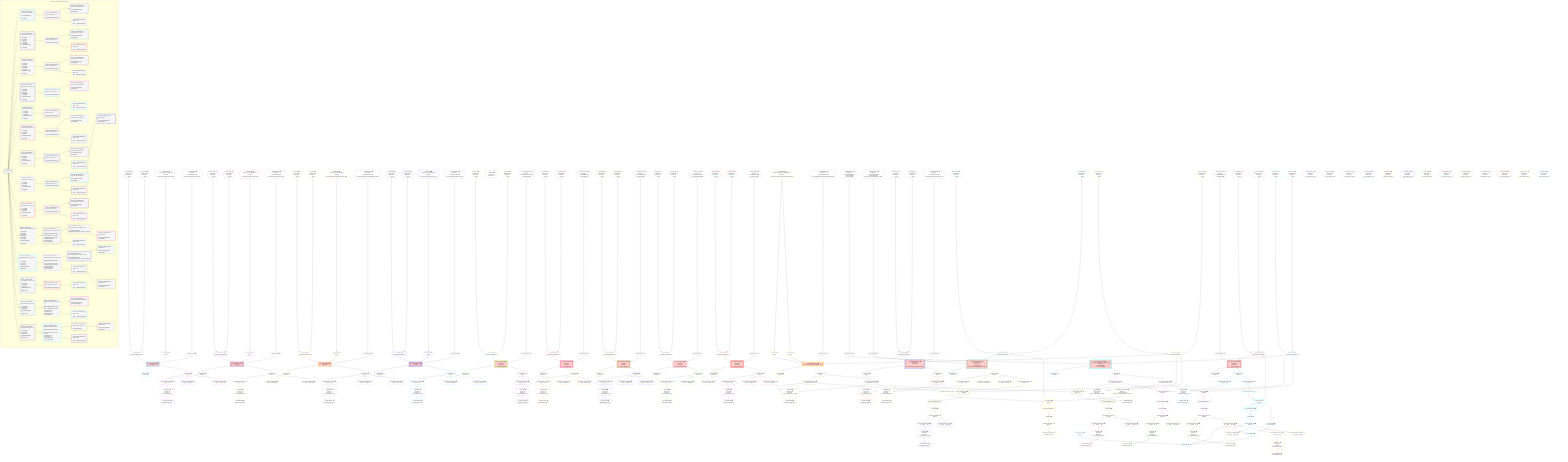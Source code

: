 %%{init: {'themeVariables': { 'fontSize': '12px'}}}%%
graph TD
    classDef path fill:#eee,stroke:#000,color:#000
    classDef plan fill:#fff,stroke-width:1px,color:#000
    classDef itemplan fill:#fff,stroke-width:2px,color:#000
    classDef unbatchedplan fill:#dff,stroke-width:1px,color:#000
    classDef sideeffectplan fill:#fcc,stroke-width:2px,color:#000
    classDef bucket fill:#f6f6f6,color:#000,stroke-width:2px,text-align:left

    subgraph "Buckets for mutations/v4/mutation-delete"
    Bucket0("Bucket 0 (root)"):::bucket
    Bucket1("Bucket 1 (mutationField)<br />Deps: 15, 11, 16, 152, 271, 4<br /><br />1: PgDeleteSingle[12]<br />2: <br />ᐳ: Object[17]"):::bucket
    Bucket2("Bucket 2 (mutationField)<br />Deps: 384, 28, 2, 152, 271, 4<br /><br />1: Access[25]<br />2: Access[26]<br />3: Object[27]<br />4: Lambda[22]<br />5: Access[23]<br />6: PgDeleteSingle[24]<br />7: <br />ᐳ: Object[29]"):::bucket
    Bucket3("Bucket 3 (mutationField)<br />Deps: 385, 39, 2, 152, 271, 4<br /><br />1: Access[36]<br />2: Access[37]<br />3: Object[38]<br />4: Lambda[33]<br />5: Access[34]<br />6: PgDeleteSingle[35]<br />7: <br />ᐳ: Object[40]"):::bucket
    Bucket4("Bucket 4 (mutationField)<br />Deps: 387, 51, 2, 152, 271, 4<br /><br />1: Access[48]<br />2: Access[49]<br />3: Object[50]<br />4: Lambda[45]<br />5: Access[46]<br />6: PgDeleteSingle[47]<br />7: <br />ᐳ: Object[52]"):::bucket
    Bucket5("Bucket 5 (mutationField)<br />Deps: 389, 60, 2, 169<br /><br />1: Access[57]<br />2: Access[58]<br />3: Object[59]<br />4: PgDeleteSingle[56]<br />5: <br />ᐳ: Object[61]"):::bucket
    Bucket6("Bucket 6 (mutationField)<br />Deps: 390, 68, 2, 152, 271, 4<br /><br />1: Access[65]<br />2: Access[66]<br />3: Object[67]<br />4: PgDeleteSingle[64]<br />5: <br />ᐳ: Object[69]"):::bucket
    Bucket7("Bucket 7 (mutationField)<br />Deps: 391, 76, 2, 152, 271, 4<br /><br />1: Access[73]<br />2: Access[74]<br />3: Object[75]<br />4: PgDeleteSingle[72]<br />5: <br />ᐳ: Object[77]"):::bucket
    Bucket8("Bucket 8 (mutationField)<br />Deps: 392, 84, 2, 152, 271, 4<br /><br />1: Access[81]<br />2: Access[82]<br />3: Object[83]<br />4: PgDeleteSingle[80]<br />5: <br />ᐳ: Object[85]"):::bucket
    Bucket9("Bucket 9 (mutationField)<br />Deps: 389, 91, 2, 152, 271, 4<br /><br />1: Access[88]<br />2: Access[89]<br />3: Object[90]<br />4: PgDeleteSingle[87]<br />5: <br />ᐳ: Object[92]"):::bucket
    Bucket10("Bucket 10 (mutationField)<br />Deps: 393, 103, 2, 190, 271, 4, 201<br /><br />1: Access[100]<br />2: Access[101]<br />3: Object[102]<br />4: Lambda[96]<br />5: Access[97]<br />6: Access[98]<br />7: PgDeleteSingle[99]<br />8: <br />ᐳ: Object[104]"):::bucket
    Bucket11("Bucket 11 (mutationField)<br />Deps: 394, 395, 112, 2, 190, 271, 4, 201<br /><br />1: Access[109]<br />2: Access[110]<br />3: Object[111]<br />4: PgDeleteSingle[108]<br />5: <br />ᐳ: Object[113]"):::bucket
    Bucket12("Bucket 12 (mutationField)<br />Deps: 396, 120, 2, 201, 271, 4<br /><br />1: Access[117]<br />2: Access[118]<br />3: Object[119]<br />4: PgDeleteSingle[116]<br />5: <br />ᐳ: Object[121]"):::bucket
    Bucket13("Bucket 13 (mutationField)<br />Deps: 397, 128, 2, 201, 271, 4<br /><br />1: Access[125]<br />2: Access[126]<br />3: Object[127]<br />4: PgDeleteSingle[124]<br />5: <br />ᐳ: Object[129]"):::bucket
    Bucket14("Bucket 14 (mutationField)<br />Deps: 398, 136, 2, 201, 271, 4<br /><br />1: Access[133]<br />2: Access[134]<br />3: Object[135]<br />4: PgDeleteSingle[132]<br />5: <br />ᐳ: Object[137]"):::bucket
    Bucket15("Bucket 15 (nullableBoundary)<br />Deps: 12, 152, 271, 17, 4<br /><br />ROOT Object{1}ᐸ{result}ᐳ[17]"):::bucket
    Bucket16("Bucket 16 (nullableBoundary)<br />Deps: 24, 152, 271, 29, 4<br /><br />ROOT Object{2}ᐸ{result}ᐳ[29]"):::bucket
    Bucket17("Bucket 17 (nullableBoundary)<br />Deps: 35, 152, 271, 40, 4<br /><br />ROOT Object{3}ᐸ{result}ᐳ[40]"):::bucket
    Bucket18("Bucket 18 (nullableBoundary)<br />Deps: 47, 152, 271, 52, 4<br /><br />ROOT Object{4}ᐸ{result}ᐳ[52]"):::bucket
    Bucket19("Bucket 19 (nullableBoundary)<br />Deps: 56, 169, 61<br /><br />ROOT Object{5}ᐸ{result}ᐳ[61]"):::bucket
    Bucket20("Bucket 20 (nullableBoundary)<br />Deps: 64, 152, 271, 69, 4<br /><br />ROOT Object{6}ᐸ{result}ᐳ[69]"):::bucket
    Bucket21("Bucket 21 (nullableBoundary)<br />Deps: 72, 152, 271, 77, 4<br /><br />ROOT Object{7}ᐸ{result}ᐳ[77]"):::bucket
    Bucket22("Bucket 22 (nullableBoundary)<br />Deps: 80, 152, 271, 85, 4<br /><br />ROOT Object{8}ᐸ{result}ᐳ[85]"):::bucket
    Bucket23("Bucket 23 (nullableBoundary)<br />Deps: 87, 152, 271, 92, 4<br /><br />ROOT Object{9}ᐸ{result}ᐳ[92]"):::bucket
    Bucket24("Bucket 24 (nullableBoundary)<br />Deps: 99, 190, 271, 102, 104, 4, 201<br /><br />ROOT Object{10}ᐸ{result}ᐳ[104]<br />1: <br />ᐳ: 192, 285, 191, 193, 194, 195<br />2: PgSelect[320], PgSelect[337]<br />3: PgSelectRows[325], PgSelectRows[340]<br />ᐳ: 324, 326, 339, 341"):::bucket
    Bucket25("Bucket 25 (nullableBoundary)<br />Deps: 108, 190, 271, 111, 113, 4, 201<br /><br />ROOT Object{11}ᐸ{result}ᐳ[113]<br />1: <br />ᐳ: 197, 286, 196, 198, 199, 200<br />2: PgSelect[328], PgSelect[343]<br />3: PgSelectRows[333], PgSelectRows[346]<br />ᐳ: 332, 334, 345, 347"):::bucket
    Bucket26("Bucket 26 (nullableBoundary)<br />Deps: 116, 201, 271, 121, 4<br /><br />ROOT Object{12}ᐸ{result}ᐳ[121]"):::bucket
    Bucket27("Bucket 27 (nullableBoundary)<br />Deps: 124, 201, 271, 127, 397, 129, 4<br /><br />ROOT Object{13}ᐸ{result}ᐳ[129]<br />1: <br />ᐳ: 207, 287, 358, 206, 208, 209, 310, 335, 348, 353<br />2: PgSelect[349]<br />3: PgSelectRows[355]<br />ᐳ: 354, 356, 359"):::bucket
    Bucket28("Bucket 28 (nullableBoundary)<br />Deps: 132, 201, 135, 271, 137, 4<br /><br />ROOT Object{14}ᐸ{result}ᐳ[137]<br />1: <br />ᐳ: 211, 222, 288, 210, 212, 213, 215, 220<br />2: PgSelect[216]<br />ᐳ: Access[227]<br />3: PgSelectRows[224]<br />ᐳ: 223, 225, 228, 226"):::bucket
    Bucket29("Bucket 29 (nullableBoundary)<br />Deps: 12, 156, 153, 300, 311<br /><br />ROOT PgDeleteSingle{1}ᐸpost(id)ᐳ[12]"):::bucket
    Bucket30("Bucket 30 (nullableBoundary)<br />Deps: 24, 160, 157, 301, 312<br /><br />ROOT PgDeleteSingle{2}ᐸpost(id)ᐳ[24]"):::bucket
    Bucket31("Bucket 31 (nullableBoundary)<br />Deps: 35, 164, 161, 302, 313<br /><br />ROOT PgDeleteSingle{3}ᐸpost(id)ᐳ[35]"):::bucket
    Bucket32("Bucket 32 (nullableBoundary)<br />Deps: 47, 168, 165, 303, 314<br /><br />ROOT PgDeleteSingle{4}ᐸpost(id)ᐳ[47]"):::bucket
    Bucket33("Bucket 33 (nullableBoundary)<br />Deps: 64, 177, 174, 304, 315<br /><br />ROOT PgDeleteSingle{6}ᐸpost(id)ᐳ[64]"):::bucket
    Bucket34("Bucket 34 (nullableBoundary)<br />Deps: 72, 181, 178, 305, 316<br /><br />ROOT PgDeleteSingle{7}ᐸpost(id)ᐳ[72]"):::bucket
    Bucket35("Bucket 35 (nullableBoundary)<br />Deps: 80, 185, 182, 306, 317<br /><br />ROOT PgDeleteSingle{8}ᐸpost(id)ᐳ[80]"):::bucket
    Bucket36("Bucket 36 (nullableBoundary)<br />Deps: 87, 189, 186, 307, 318<br /><br />ROOT PgDeleteSingle{9}ᐸpost(id)ᐳ[87]"):::bucket
    Bucket37("Bucket 37 (nullableBoundary)<br />Deps: 99, 326, 201, 341, 195, 191, 193<br /><br />ROOT PgDeleteSingle{10}ᐸcompound_key(person_id_1,person_id_2)ᐳ[99]"):::bucket
    Bucket38("Bucket 38 (nullableBoundary)<br />Deps: 108, 334, 201, 347, 200, 196, 198<br /><br />ROOT PgDeleteSingle{11}ᐸcompound_key(person_id_1,person_id_2)ᐳ[108]"):::bucket
    Bucket39("Bucket 39 (nullableBoundary)<br />Deps: 4, 272<br /><br />ROOT __ValueᐸrootValueᐳ[4]"):::bucket
    Bucket40("Bucket 40 (nullableBoundary)<br />Deps: 124, 209, 206, 310, 335, 359<br /><br />ROOT PgDeleteSingle{13}ᐸperson(email)ᐳ[124]"):::bucket
    Bucket41("Bucket 41 (nullableBoundary)<br />Deps: 226, 225, 201, 228<br /><br />ROOT Edge{28}[226]"):::bucket
    Bucket42("Bucket 42 (nullableBoundary)<br />Deps: 4, 277<br /><br />ROOT __ValueᐸrootValueᐳ[4]"):::bucket
    Bucket43("Bucket 43 (nullableBoundary)<br />Deps: 4, 278<br /><br />ROOT __ValueᐸrootValueᐳ[4]"):::bucket
    Bucket44("Bucket 44 (nullableBoundary)<br />Deps: 4, 279<br /><br />ROOT __ValueᐸrootValueᐳ[4]"):::bucket
    Bucket45("Bucket 45 (nullableBoundary)<br />Deps: 4, 280<br /><br />ROOT __ValueᐸrootValueᐳ[4]"):::bucket
    Bucket46("Bucket 46 (nullableBoundary)<br />Deps: 4, 281<br /><br />ROOT __ValueᐸrootValueᐳ[4]"):::bucket
    Bucket47("Bucket 47 (nullableBoundary)<br />Deps: 4, 282<br /><br />ROOT __ValueᐸrootValueᐳ[4]"):::bucket
    Bucket48("Bucket 48 (nullableBoundary)<br />Deps: 4, 283<br /><br />ROOT __ValueᐸrootValueᐳ[4]"):::bucket
    Bucket49("Bucket 49 (nullableBoundary)<br />Deps: 4, 284<br /><br />ROOT __ValueᐸrootValueᐳ[4]"):::bucket
    Bucket50("Bucket 50 (nullableBoundary)<br />Deps: 4, 285<br /><br />ROOT __ValueᐸrootValueᐳ[4]"):::bucket
    Bucket51("Bucket 51 (nullableBoundary)<br />Deps: 4, 286<br /><br />ROOT __ValueᐸrootValueᐳ[4]"):::bucket
    Bucket52("Bucket 52 (nullableBoundary)<br />Deps: 4, 287<br /><br />ROOT __ValueᐸrootValueᐳ[4]"):::bucket
    Bucket53("Bucket 53 (nullableBoundary)<br />Deps: 4, 288<br /><br />ROOT __ValueᐸrootValueᐳ[4]"):::bucket
    Bucket54("Bucket 54 (nullableBoundary)<br />Deps: 225, 201<br /><br />ROOT PgSelectSingle{28}ᐸpersonᐳ[225]"):::bucket
    Bucket55("Bucket 55 (nullableBoundary)<br />Deps: 326, 201<br /><br />ROOT PgSelectSingle{24}ᐸpersonᐳ[326]"):::bucket
    Bucket56("Bucket 56 (nullableBoundary)<br />Deps: 334, 201<br /><br />ROOT PgSelectSingle{25}ᐸpersonᐳ[334]"):::bucket
    Bucket57("Bucket 57 (nullableBoundary)<br />Deps: 341, 201<br /><br />ROOT PgSelectSingle{24}ᐸpersonᐳ[341]"):::bucket
    Bucket58("Bucket 58 (nullableBoundary)<br />Deps: 347, 201<br /><br />ROOT PgSelectSingle{25}ᐸpersonᐳ[347]"):::bucket
    end
    Bucket0 --> Bucket1 & Bucket2 & Bucket3 & Bucket4 & Bucket5 & Bucket6 & Bucket7 & Bucket8 & Bucket9 & Bucket10 & Bucket11 & Bucket12 & Bucket13 & Bucket14
    Bucket1 --> Bucket15
    Bucket2 --> Bucket16
    Bucket3 --> Bucket17
    Bucket4 --> Bucket18
    Bucket5 --> Bucket19
    Bucket6 --> Bucket20
    Bucket7 --> Bucket21
    Bucket8 --> Bucket22
    Bucket9 --> Bucket23
    Bucket10 --> Bucket24
    Bucket11 --> Bucket25
    Bucket12 --> Bucket26
    Bucket13 --> Bucket27
    Bucket14 --> Bucket28
    Bucket15 --> Bucket29 & Bucket42
    Bucket16 --> Bucket30 & Bucket43
    Bucket17 --> Bucket31 & Bucket44
    Bucket18 --> Bucket32 & Bucket45
    Bucket20 --> Bucket33 & Bucket46
    Bucket21 --> Bucket34 & Bucket47
    Bucket22 --> Bucket35 & Bucket48
    Bucket23 --> Bucket36 & Bucket49
    Bucket24 --> Bucket37 & Bucket50
    Bucket25 --> Bucket38 & Bucket51
    Bucket26 --> Bucket39
    Bucket27 --> Bucket40 & Bucket52
    Bucket28 --> Bucket41 & Bucket53
    Bucket37 --> Bucket55 & Bucket57
    Bucket38 --> Bucket56 & Bucket58
    Bucket41 --> Bucket54

    %% plan dependencies
    __InputObject105{{"__InputObject[105∈0] ➊<br />More deps:<br />- Constantᐸundefinedᐳ[7]<br />- Constantᐸ2ᐳ[394]<br />- Constantᐸ3ᐳ[395]"}}:::plan
    __InputObject6{{"__InputObject[6∈0] ➊<br />More deps:<br />- Constantᐸundefinedᐳ[7]<br />- Constantᐸ'WyJwb3N0cyIsMV0='ᐳ[382]"}}:::plan
    Object15{{"Object[15∈0] ➊<br />ᐸ{pgSettings,withPgClient}ᐳ"}}:::plan
    Access13{{"Access[13∈0] ➊<br />ᐸ2.pgSettingsᐳ<br />More deps:<br />- __Value[2]"}}:::plan
    Access14{{"Access[14∈0] ➊<br />ᐸ2.withPgClientᐳ<br />More deps:<br />- __Value[2]"}}:::plan
    Access13 & Access14 --> Object15
    __InputObject18{{"__InputObject[18∈0] ➊<br />More deps:<br />- Constantᐸ'hello'ᐳ[383]<br />- Constantᐸ'WyJwb3N0cyIsMl0='ᐳ[384]"}}:::plan
    __InputObject30{{"__InputObject[30∈0] ➊<br />More deps:<br />- Constantᐸundefinedᐳ[7]<br />- Constantᐸ'WyJwb3N0cyIsMjAwMDAwMF0='ᐳ[385]"}}:::plan
    __InputObject41{{"__InputObject[41∈0] ➊<br />More deps:<br />- Constantᐸ'world'ᐳ[386]<br />- Constantᐸ'WyJwb3N0cyIsM10='ᐳ[387]"}}:::plan
    __InputObject53{{"__InputObject[53∈0] ➊<br />More deps:<br />- Constantᐸ'throw error'ᐳ[388]<br />- Constantᐸ11ᐳ[389]"}}:::plan
    __InputObject62{{"__InputObject[62∈0] ➊<br />More deps:<br />- Constantᐸundefinedᐳ[7]<br />- Constantᐸ6ᐳ[390]"}}:::plan
    __InputObject70{{"__InputObject[70∈0] ➊<br />More deps:<br />- Constantᐸ'hello'ᐳ[383]<br />- Constantᐸ9ᐳ[391]"}}:::plan
    __InputObject78{{"__InputObject[78∈0] ➊<br />More deps:<br />- Constantᐸundefinedᐳ[7]<br />- Constantᐸ2000000ᐳ[392]"}}:::plan
    __InputObject86{{"__InputObject[86∈0] ➊<br />More deps:<br />- Constantᐸ'world'ᐳ[386]<br />- Constantᐸ11ᐳ[389]"}}:::plan
    __InputObject93{{"__InputObject[93∈0] ➊<br />More deps:<br />- Constantᐸundefinedᐳ[7]<br />- Constantᐸ'WyJjb21wb3VuZF9rZXlzIiw0LDNd'ᐳ[393]"}}:::plan
    __InputObject114{{"__InputObject[114∈0] ➊<br />More deps:<br />- Constantᐸundefinedᐳ[7]<br />- Constantᐸ'budd.deey@email.com'ᐳ[396]"}}:::plan
    __InputObject122{{"__InputObject[122∈0] ➊<br />More deps:<br />- Constantᐸundefinedᐳ[7]<br />- Constantᐸ'graphile-build.issue.27.exists@example.com'ᐳ[397]"}}:::plan
    __InputObject130{{"__InputObject[130∈0] ➊<br />More deps:<br />- Constantᐸundefinedᐳ[7]<br />- Constantᐸ1ᐳ[398]"}}:::plan
    Lambda10{{"Lambda[10∈0] ➊<br />ᐸdecode_Post_base64JSONᐳ<br />More deps:<br />- Constantᐸ'WyJwb3N0cyIsMV0='ᐳ[382]"}}:::plan
    Access11{{"Access[11∈0] ➊<br />ᐸ10.1ᐳ"}}:::plan
    Lambda10 --> Access11
    ApplyInput16{{"ApplyInput[16∈0] ➊"}}:::plan
    __InputObject6 --> ApplyInput16
    ApplyInput28{{"ApplyInput[28∈0] ➊"}}:::plan
    __InputObject18 --> ApplyInput28
    ApplyInput39{{"ApplyInput[39∈0] ➊"}}:::plan
    __InputObject30 --> ApplyInput39
    ApplyInput51{{"ApplyInput[51∈0] ➊"}}:::plan
    __InputObject41 --> ApplyInput51
    ApplyInput60{{"ApplyInput[60∈0] ➊"}}:::plan
    __InputObject53 --> ApplyInput60
    ApplyInput68{{"ApplyInput[68∈0] ➊"}}:::plan
    __InputObject62 --> ApplyInput68
    ApplyInput76{{"ApplyInput[76∈0] ➊"}}:::plan
    __InputObject70 --> ApplyInput76
    ApplyInput84{{"ApplyInput[84∈0] ➊"}}:::plan
    __InputObject78 --> ApplyInput84
    ApplyInput91{{"ApplyInput[91∈0] ➊"}}:::plan
    __InputObject86 --> ApplyInput91
    ApplyInput103{{"ApplyInput[103∈0] ➊"}}:::plan
    __InputObject93 --> ApplyInput103
    ApplyInput112{{"ApplyInput[112∈0] ➊"}}:::plan
    __InputObject105 --> ApplyInput112
    ApplyInput120{{"ApplyInput[120∈0] ➊"}}:::plan
    __InputObject114 --> ApplyInput120
    ApplyInput128{{"ApplyInput[128∈0] ➊"}}:::plan
    __InputObject122 --> ApplyInput128
    ApplyInput136{{"ApplyInput[136∈0] ➊"}}:::plan
    __InputObject130 --> ApplyInput136
    __Value2["__Value[2∈0] ➊<br />ᐸcontextᐳ<br />Dependents: 28"]:::plan
    PgDeleteSingle12[["PgDeleteSingle[12∈1] ➊<br />ᐸpost(id)ᐳ"]]:::sideeffectplan
    Object15 & Access11 & ApplyInput16 --> PgDeleteSingle12
    Object17{{"Object[17∈1] ➊<br />ᐸ{result}ᐳ"}}:::plan
    PgDeleteSingle12 --> Object17
    PgDeleteSingle24[["PgDeleteSingle[24∈2] ➊<br />ᐸpost(id)ᐳ"]]:::sideeffectplan
    Object27{{"Object[27∈2] ➊<br />ᐸ{pgSettings,withPgClient}ᐳ"}}:::plan
    Access23{{"Access[23∈2] ➊<br />ᐸ22.1ᐳ"}}:::plan
    Object27 & Access23 & ApplyInput28 --> PgDeleteSingle24
    Access25{{"Access[25∈2] ➊<br />ᐸ2.pgSettingsᐳ<br />More deps:<br />- __Value[2]"}}:::plan
    Access26{{"Access[26∈2] ➊<br />ᐸ2.withPgClientᐳ<br />More deps:<br />- __Value[2]"}}:::plan
    Access25 & Access26 --> Object27
    Lambda22{{"Lambda[22∈2] ➊<br />ᐸdecode_Post_base64JSONᐳ<br />More deps:<br />- Constantᐸ'WyJwb3N0cyIsMl0='ᐳ[384]"}}:::plan
    Lambda22 --> Access23
    Object29{{"Object[29∈2] ➊<br />ᐸ{result}ᐳ"}}:::plan
    PgDeleteSingle24 --> Object29
    PgDeleteSingle35[["PgDeleteSingle[35∈3] ➊<br />ᐸpost(id)ᐳ"]]:::sideeffectplan
    Object38{{"Object[38∈3] ➊<br />ᐸ{pgSettings,withPgClient}ᐳ"}}:::plan
    Access34{{"Access[34∈3] ➊<br />ᐸ33.1ᐳ"}}:::plan
    Object38 & Access34 & ApplyInput39 --> PgDeleteSingle35
    Access36{{"Access[36∈3] ➊<br />ᐸ2.pgSettingsᐳ<br />More deps:<br />- __Value[2]"}}:::plan
    Access37{{"Access[37∈3] ➊<br />ᐸ2.withPgClientᐳ<br />More deps:<br />- __Value[2]"}}:::plan
    Access36 & Access37 --> Object38
    Lambda33{{"Lambda[33∈3] ➊<br />ᐸdecode_Post_base64JSONᐳ<br />More deps:<br />- Constantᐸ'WyJwb3N0cyIsMjAwMDAwMF0='ᐳ[385]"}}:::plan
    Lambda33 --> Access34
    Object40{{"Object[40∈3] ➊<br />ᐸ{result}ᐳ"}}:::plan
    PgDeleteSingle35 --> Object40
    PgDeleteSingle47[["PgDeleteSingle[47∈4] ➊<br />ᐸpost(id)ᐳ"]]:::sideeffectplan
    Object50{{"Object[50∈4] ➊<br />ᐸ{pgSettings,withPgClient}ᐳ"}}:::plan
    Access46{{"Access[46∈4] ➊<br />ᐸ45.1ᐳ"}}:::plan
    Object50 & Access46 & ApplyInput51 --> PgDeleteSingle47
    Access48{{"Access[48∈4] ➊<br />ᐸ2.pgSettingsᐳ<br />More deps:<br />- __Value[2]"}}:::plan
    Access49{{"Access[49∈4] ➊<br />ᐸ2.withPgClientᐳ<br />More deps:<br />- __Value[2]"}}:::plan
    Access48 & Access49 --> Object50
    Lambda45{{"Lambda[45∈4] ➊<br />ᐸdecode_Post_base64JSONᐳ<br />More deps:<br />- Constantᐸ'WyJwb3N0cyIsM10='ᐳ[387]"}}:::plan
    Lambda45 --> Access46
    Object52{{"Object[52∈4] ➊<br />ᐸ{result}ᐳ"}}:::plan
    PgDeleteSingle47 --> Object52
    PgDeleteSingle56[["PgDeleteSingle[56∈5] ➊<br />ᐸtypes(id)ᐳ<br />More deps:<br />- Constantᐸ11ᐳ[389]"]]:::sideeffectplan
    Object59{{"Object[59∈5] ➊<br />ᐸ{pgSettings,withPgClient}ᐳ"}}:::plan
    Object59 & ApplyInput60 --> PgDeleteSingle56
    Access57{{"Access[57∈5] ➊<br />ᐸ2.pgSettingsᐳ<br />More deps:<br />- __Value[2]"}}:::plan
    Access58{{"Access[58∈5] ➊<br />ᐸ2.withPgClientᐳ<br />More deps:<br />- __Value[2]"}}:::plan
    Access57 & Access58 --> Object59
    Object61{{"Object[61∈5] ➊<br />ᐸ{result}ᐳ"}}:::plan
    PgDeleteSingle56 --> Object61
    PgDeleteSingle64[["PgDeleteSingle[64∈6] ➊<br />ᐸpost(id)ᐳ<br />More deps:<br />- Constantᐸ6ᐳ[390]"]]:::sideeffectplan
    Object67{{"Object[67∈6] ➊<br />ᐸ{pgSettings,withPgClient}ᐳ"}}:::plan
    Object67 & ApplyInput68 --> PgDeleteSingle64
    Access65{{"Access[65∈6] ➊<br />ᐸ2.pgSettingsᐳ<br />More deps:<br />- __Value[2]"}}:::plan
    Access66{{"Access[66∈6] ➊<br />ᐸ2.withPgClientᐳ<br />More deps:<br />- __Value[2]"}}:::plan
    Access65 & Access66 --> Object67
    Object69{{"Object[69∈6] ➊<br />ᐸ{result}ᐳ"}}:::plan
    PgDeleteSingle64 --> Object69
    PgDeleteSingle72[["PgDeleteSingle[72∈7] ➊<br />ᐸpost(id)ᐳ<br />More deps:<br />- Constantᐸ9ᐳ[391]"]]:::sideeffectplan
    Object75{{"Object[75∈7] ➊<br />ᐸ{pgSettings,withPgClient}ᐳ"}}:::plan
    Object75 & ApplyInput76 --> PgDeleteSingle72
    Access73{{"Access[73∈7] ➊<br />ᐸ2.pgSettingsᐳ<br />More deps:<br />- __Value[2]"}}:::plan
    Access74{{"Access[74∈7] ➊<br />ᐸ2.withPgClientᐳ<br />More deps:<br />- __Value[2]"}}:::plan
    Access73 & Access74 --> Object75
    Object77{{"Object[77∈7] ➊<br />ᐸ{result}ᐳ"}}:::plan
    PgDeleteSingle72 --> Object77
    PgDeleteSingle80[["PgDeleteSingle[80∈8] ➊<br />ᐸpost(id)ᐳ<br />More deps:<br />- Constantᐸ2000000ᐳ[392]"]]:::sideeffectplan
    Object83{{"Object[83∈8] ➊<br />ᐸ{pgSettings,withPgClient}ᐳ"}}:::plan
    Object83 & ApplyInput84 --> PgDeleteSingle80
    Access81{{"Access[81∈8] ➊<br />ᐸ2.pgSettingsᐳ<br />More deps:<br />- __Value[2]"}}:::plan
    Access82{{"Access[82∈8] ➊<br />ᐸ2.withPgClientᐳ<br />More deps:<br />- __Value[2]"}}:::plan
    Access81 & Access82 --> Object83
    Object85{{"Object[85∈8] ➊<br />ᐸ{result}ᐳ"}}:::plan
    PgDeleteSingle80 --> Object85
    PgDeleteSingle87[["PgDeleteSingle[87∈9] ➊<br />ᐸpost(id)ᐳ<br />More deps:<br />- Constantᐸ11ᐳ[389]"]]:::sideeffectplan
    Object90{{"Object[90∈9] ➊<br />ᐸ{pgSettings,withPgClient}ᐳ"}}:::plan
    Object90 & ApplyInput91 --> PgDeleteSingle87
    Access88{{"Access[88∈9] ➊<br />ᐸ2.pgSettingsᐳ<br />More deps:<br />- __Value[2]"}}:::plan
    Access89{{"Access[89∈9] ➊<br />ᐸ2.withPgClientᐳ<br />More deps:<br />- __Value[2]"}}:::plan
    Access88 & Access89 --> Object90
    Object92{{"Object[92∈9] ➊<br />ᐸ{result}ᐳ"}}:::plan
    PgDeleteSingle87 --> Object92
    PgDeleteSingle99[["PgDeleteSingle[99∈10] ➊<br />ᐸcompound_key(person_id_1,person_id_2)ᐳ"]]:::sideeffectplan
    Object102{{"Object[102∈10] ➊<br />ᐸ{pgSettings,withPgClient}ᐳ"}}:::plan
    Access97{{"Access[97∈10] ➊<br />ᐸ96.1ᐳ"}}:::plan
    Access98{{"Access[98∈10] ➊<br />ᐸ96.2ᐳ"}}:::plan
    Object102 & Access97 & Access98 & ApplyInput103 --> PgDeleteSingle99
    Access100{{"Access[100∈10] ➊<br />ᐸ2.pgSettingsᐳ<br />More deps:<br />- __Value[2]"}}:::plan
    Access101{{"Access[101∈10] ➊<br />ᐸ2.withPgClientᐳ<br />More deps:<br />- __Value[2]"}}:::plan
    Access100 & Access101 --> Object102
    Lambda96{{"Lambda[96∈10] ➊<br />ᐸdecode_CompoundKey_base64JSONᐳ<br />More deps:<br />- Constantᐸ'WyJjb21wb3VuZF9rZXlzIiw0LDNd'ᐳ[393]"}}:::plan
    Lambda96 --> Access97
    Lambda96 --> Access98
    Object104{{"Object[104∈10] ➊<br />ᐸ{result}ᐳ"}}:::plan
    PgDeleteSingle99 --> Object104
    PgDeleteSingle108[["PgDeleteSingle[108∈11] ➊<br />ᐸcompound_key(person_id_1,person_id_2)ᐳ<br />More deps:<br />- Constantᐸ2ᐳ[394]<br />- Constantᐸ3ᐳ[395]"]]:::sideeffectplan
    Object111{{"Object[111∈11] ➊<br />ᐸ{pgSettings,withPgClient}ᐳ"}}:::plan
    Object111 & ApplyInput112 --> PgDeleteSingle108
    Access109{{"Access[109∈11] ➊<br />ᐸ2.pgSettingsᐳ<br />More deps:<br />- __Value[2]"}}:::plan
    Access110{{"Access[110∈11] ➊<br />ᐸ2.withPgClientᐳ<br />More deps:<br />- __Value[2]"}}:::plan
    Access109 & Access110 --> Object111
    Object113{{"Object[113∈11] ➊<br />ᐸ{result}ᐳ"}}:::plan
    PgDeleteSingle108 --> Object113
    PgDeleteSingle116[["PgDeleteSingle[116∈12] ➊<br />ᐸperson(email)ᐳ<br />More deps:<br />- Constantᐸ'budd.deey@email.com'ᐳ[396]"]]:::sideeffectplan
    Object119{{"Object[119∈12] ➊<br />ᐸ{pgSettings,withPgClient}ᐳ"}}:::plan
    Object119 & ApplyInput120 --> PgDeleteSingle116
    Access117{{"Access[117∈12] ➊<br />ᐸ2.pgSettingsᐳ<br />More deps:<br />- __Value[2]"}}:::plan
    Access118{{"Access[118∈12] ➊<br />ᐸ2.withPgClientᐳ<br />More deps:<br />- __Value[2]"}}:::plan
    Access117 & Access118 --> Object119
    Object121{{"Object[121∈12] ➊<br />ᐸ{result}ᐳ"}}:::plan
    PgDeleteSingle116 --> Object121
    PgDeleteSingle124[["PgDeleteSingle[124∈13] ➊<br />ᐸperson(email)ᐳ<br />More deps:<br />- Constantᐸ'graphile-build.issue.27.exists@example.com'ᐳ[397]"]]:::sideeffectplan
    Object127{{"Object[127∈13] ➊<br />ᐸ{pgSettings,withPgClient}ᐳ"}}:::plan
    Object127 & ApplyInput128 --> PgDeleteSingle124
    Access125{{"Access[125∈13] ➊<br />ᐸ2.pgSettingsᐳ<br />More deps:<br />- __Value[2]"}}:::plan
    Access126{{"Access[126∈13] ➊<br />ᐸ2.withPgClientᐳ<br />More deps:<br />- __Value[2]"}}:::plan
    Access125 & Access126 --> Object127
    Object129{{"Object[129∈13] ➊<br />ᐸ{result}ᐳ"}}:::plan
    PgDeleteSingle124 --> Object129
    PgDeleteSingle132[["PgDeleteSingle[132∈14] ➊<br />ᐸperson(id)ᐳ<br />More deps:<br />- Constantᐸ1ᐳ[398]"]]:::sideeffectplan
    Object135{{"Object[135∈14] ➊<br />ᐸ{pgSettings,withPgClient}ᐳ"}}:::plan
    Object135 & ApplyInput136 --> PgDeleteSingle132
    Access133{{"Access[133∈14] ➊<br />ᐸ2.pgSettingsᐳ<br />More deps:<br />- __Value[2]"}}:::plan
    Access134{{"Access[134∈14] ➊<br />ᐸ2.withPgClientᐳ<br />More deps:<br />- __Value[2]"}}:::plan
    Access133 & Access134 --> Object135
    Object137{{"Object[137∈14] ➊<br />ᐸ{result}ᐳ"}}:::plan
    PgDeleteSingle132 --> Object137
    List155{{"List[155∈15] ➊<br />ᐸ152,153ᐳ<br />More deps:<br />- Constantᐸ'posts'ᐳ[152]"}}:::plan
    PgClassExpression153{{"PgClassExpression[153∈15] ➊<br />ᐸ__post__.”id”ᐳ"}}:::plan
    PgClassExpression153 --> List155
    Access154{{"Access[154∈15] ➊<br />ᐸ12.tᐳ"}}:::plan
    Access154 --> PgClassExpression153
    PgDeleteSingle12 --> Access154
    Lambda156{{"Lambda[156∈15] ➊<br />ᐸbase64JSONEncodeᐳ"}}:::plan
    List155 --> Lambda156
    Lambda277{{"Lambda[277∈15] ➊<br />ᐸrawEncodeᐳ<br />More deps:<br />- Constantᐸ'query'ᐳ[271]"}}:::plan
    PgClassExpression300{{"PgClassExpression[300∈15] ➊<br />ᐸ__post__.”headline”ᐳ"}}:::plan
    Access154 --> PgClassExpression300
    PgClassExpression311{{"PgClassExpression[311∈15] ➊<br />ᐸ__post__.”author_id”ᐳ"}}:::plan
    Access154 --> PgClassExpression311
    List159{{"List[159∈16] ➊<br />ᐸ152,157ᐳ<br />More deps:<br />- Constantᐸ'posts'ᐳ[152]"}}:::plan
    PgClassExpression157{{"PgClassExpression[157∈16] ➊<br />ᐸ__post__.”id”ᐳ"}}:::plan
    PgClassExpression157 --> List159
    Access158{{"Access[158∈16] ➊<br />ᐸ24.tᐳ"}}:::plan
    Access158 --> PgClassExpression157
    PgDeleteSingle24 --> Access158
    Lambda160{{"Lambda[160∈16] ➊<br />ᐸbase64JSONEncodeᐳ"}}:::plan
    List159 --> Lambda160
    Lambda278{{"Lambda[278∈16] ➊<br />ᐸrawEncodeᐳ<br />More deps:<br />- Constantᐸ'query'ᐳ[271]"}}:::plan
    PgClassExpression301{{"PgClassExpression[301∈16] ➊<br />ᐸ__post__.”headline”ᐳ"}}:::plan
    Access158 --> PgClassExpression301
    PgClassExpression312{{"PgClassExpression[312∈16] ➊<br />ᐸ__post__.”author_id”ᐳ"}}:::plan
    Access158 --> PgClassExpression312
    List163{{"List[163∈17] ➊<br />ᐸ152,161ᐳ<br />More deps:<br />- Constantᐸ'posts'ᐳ[152]"}}:::plan
    PgClassExpression161{{"PgClassExpression[161∈17] ➊<br />ᐸ__post__.”id”ᐳ"}}:::plan
    PgClassExpression161 --> List163
    Access162{{"Access[162∈17] ➊<br />ᐸ35.tᐳ"}}:::plan
    Access162 --> PgClassExpression161
    PgDeleteSingle35 --> Access162
    Lambda164{{"Lambda[164∈17] ➊<br />ᐸbase64JSONEncodeᐳ"}}:::plan
    List163 --> Lambda164
    Lambda279{{"Lambda[279∈17] ➊<br />ᐸrawEncodeᐳ<br />More deps:<br />- Constantᐸ'query'ᐳ[271]"}}:::plan
    PgClassExpression302{{"PgClassExpression[302∈17] ➊<br />ᐸ__post__.”headline”ᐳ"}}:::plan
    Access162 --> PgClassExpression302
    PgClassExpression313{{"PgClassExpression[313∈17] ➊<br />ᐸ__post__.”author_id”ᐳ"}}:::plan
    Access162 --> PgClassExpression313
    List167{{"List[167∈18] ➊<br />ᐸ152,165ᐳ<br />More deps:<br />- Constantᐸ'posts'ᐳ[152]"}}:::plan
    PgClassExpression165{{"PgClassExpression[165∈18] ➊<br />ᐸ__post__.”id”ᐳ"}}:::plan
    PgClassExpression165 --> List167
    Access166{{"Access[166∈18] ➊<br />ᐸ47.tᐳ"}}:::plan
    Access166 --> PgClassExpression165
    PgDeleteSingle47 --> Access166
    Lambda168{{"Lambda[168∈18] ➊<br />ᐸbase64JSONEncodeᐳ"}}:::plan
    List167 --> Lambda168
    Lambda280{{"Lambda[280∈18] ➊<br />ᐸrawEncodeᐳ<br />More deps:<br />- Constantᐸ'query'ᐳ[271]"}}:::plan
    PgClassExpression303{{"PgClassExpression[303∈18] ➊<br />ᐸ__post__.”headline”ᐳ"}}:::plan
    Access166 --> PgClassExpression303
    PgClassExpression314{{"PgClassExpression[314∈18] ➊<br />ᐸ__post__.”author_id”ᐳ"}}:::plan
    Access166 --> PgClassExpression314
    List172{{"List[172∈19] ➊<br />ᐸ169,170ᐳ<br />More deps:<br />- Constantᐸ'types'ᐳ[169]"}}:::plan
    PgClassExpression170{{"PgClassExpression[170∈19] ➊<br />ᐸ__types__.”id”ᐳ"}}:::plan
    PgClassExpression170 --> List172
    Access171{{"Access[171∈19] ➊<br />ᐸ56.tᐳ"}}:::plan
    Access171 --> PgClassExpression170
    PgDeleteSingle56 --> Access171
    Lambda173{{"Lambda[173∈19] ➊<br />ᐸbase64JSONEncodeᐳ"}}:::plan
    List172 --> Lambda173
    List176{{"List[176∈20] ➊<br />ᐸ152,174ᐳ<br />More deps:<br />- Constantᐸ'posts'ᐳ[152]"}}:::plan
    PgClassExpression174{{"PgClassExpression[174∈20] ➊<br />ᐸ__post__.”id”ᐳ"}}:::plan
    PgClassExpression174 --> List176
    Access175{{"Access[175∈20] ➊<br />ᐸ64.tᐳ"}}:::plan
    Access175 --> PgClassExpression174
    PgDeleteSingle64 --> Access175
    Lambda177{{"Lambda[177∈20] ➊<br />ᐸbase64JSONEncodeᐳ"}}:::plan
    List176 --> Lambda177
    Lambda281{{"Lambda[281∈20] ➊<br />ᐸrawEncodeᐳ<br />More deps:<br />- Constantᐸ'query'ᐳ[271]"}}:::plan
    PgClassExpression304{{"PgClassExpression[304∈20] ➊<br />ᐸ__post__.”headline”ᐳ"}}:::plan
    Access175 --> PgClassExpression304
    PgClassExpression315{{"PgClassExpression[315∈20] ➊<br />ᐸ__post__.”author_id”ᐳ"}}:::plan
    Access175 --> PgClassExpression315
    List180{{"List[180∈21] ➊<br />ᐸ152,178ᐳ<br />More deps:<br />- Constantᐸ'posts'ᐳ[152]"}}:::plan
    PgClassExpression178{{"PgClassExpression[178∈21] ➊<br />ᐸ__post__.”id”ᐳ"}}:::plan
    PgClassExpression178 --> List180
    Access179{{"Access[179∈21] ➊<br />ᐸ72.tᐳ"}}:::plan
    Access179 --> PgClassExpression178
    PgDeleteSingle72 --> Access179
    Lambda181{{"Lambda[181∈21] ➊<br />ᐸbase64JSONEncodeᐳ"}}:::plan
    List180 --> Lambda181
    Lambda282{{"Lambda[282∈21] ➊<br />ᐸrawEncodeᐳ<br />More deps:<br />- Constantᐸ'query'ᐳ[271]"}}:::plan
    PgClassExpression305{{"PgClassExpression[305∈21] ➊<br />ᐸ__post__.”headline”ᐳ"}}:::plan
    Access179 --> PgClassExpression305
    PgClassExpression316{{"PgClassExpression[316∈21] ➊<br />ᐸ__post__.”author_id”ᐳ"}}:::plan
    Access179 --> PgClassExpression316
    List184{{"List[184∈22] ➊<br />ᐸ152,182ᐳ<br />More deps:<br />- Constantᐸ'posts'ᐳ[152]"}}:::plan
    PgClassExpression182{{"PgClassExpression[182∈22] ➊<br />ᐸ__post__.”id”ᐳ"}}:::plan
    PgClassExpression182 --> List184
    Access183{{"Access[183∈22] ➊<br />ᐸ80.tᐳ"}}:::plan
    Access183 --> PgClassExpression182
    PgDeleteSingle80 --> Access183
    Lambda185{{"Lambda[185∈22] ➊<br />ᐸbase64JSONEncodeᐳ"}}:::plan
    List184 --> Lambda185
    Lambda283{{"Lambda[283∈22] ➊<br />ᐸrawEncodeᐳ<br />More deps:<br />- Constantᐸ'query'ᐳ[271]"}}:::plan
    PgClassExpression306{{"PgClassExpression[306∈22] ➊<br />ᐸ__post__.”headline”ᐳ"}}:::plan
    Access183 --> PgClassExpression306
    PgClassExpression317{{"PgClassExpression[317∈22] ➊<br />ᐸ__post__.”author_id”ᐳ"}}:::plan
    Access183 --> PgClassExpression317
    List188{{"List[188∈23] ➊<br />ᐸ152,186ᐳ<br />More deps:<br />- Constantᐸ'posts'ᐳ[152]"}}:::plan
    PgClassExpression186{{"PgClassExpression[186∈23] ➊<br />ᐸ__post__.”id”ᐳ"}}:::plan
    PgClassExpression186 --> List188
    Access187{{"Access[187∈23] ➊<br />ᐸ87.tᐳ"}}:::plan
    Access187 --> PgClassExpression186
    PgDeleteSingle87 --> Access187
    Lambda189{{"Lambda[189∈23] ➊<br />ᐸbase64JSONEncodeᐳ"}}:::plan
    List188 --> Lambda189
    Lambda284{{"Lambda[284∈23] ➊<br />ᐸrawEncodeᐳ<br />More deps:<br />- Constantᐸ'query'ᐳ[271]"}}:::plan
    PgClassExpression307{{"PgClassExpression[307∈23] ➊<br />ᐸ__post__.”headline”ᐳ"}}:::plan
    Access187 --> PgClassExpression307
    PgClassExpression318{{"PgClassExpression[318∈23] ➊<br />ᐸ__post__.”author_id”ᐳ"}}:::plan
    Access187 --> PgClassExpression318
    List194{{"List[194∈24] ➊<br />ᐸ190,191,193ᐳ<br />More deps:<br />- Constantᐸ'compound_keys'ᐳ[190]"}}:::plan
    PgClassExpression191{{"PgClassExpression[191∈24] ➊<br />ᐸ__compound...rson_id_1”ᐳ"}}:::plan
    PgClassExpression193{{"PgClassExpression[193∈24] ➊<br />ᐸ__compound...rson_id_2”ᐳ"}}:::plan
    PgClassExpression191 & PgClassExpression193 --> List194
    PgSelect320[["PgSelect[320∈24] ➊<br />ᐸpersonᐳ"]]:::plan
    Object102 & PgClassExpression191 --> PgSelect320
    PgSelect337[["PgSelect[337∈24] ➊<br />ᐸpersonᐳ"]]:::plan
    Object102 & PgClassExpression193 --> PgSelect337
    Access192{{"Access[192∈24] ➊<br />ᐸ99.tᐳ"}}:::plan
    Access192 --> PgClassExpression191
    PgDeleteSingle99 --> Access192
    Access192 --> PgClassExpression193
    Lambda195{{"Lambda[195∈24] ➊<br />ᐸbase64JSONEncodeᐳ"}}:::plan
    List194 --> Lambda195
    Lambda285{{"Lambda[285∈24] ➊<br />ᐸrawEncodeᐳ<br />More deps:<br />- Constantᐸ'query'ᐳ[271]"}}:::plan
    First324{{"First[324∈24] ➊"}}:::plan
    PgSelectRows325[["PgSelectRows[325∈24] ➊"]]:::plan
    PgSelectRows325 --> First324
    PgSelect320 --> PgSelectRows325
    PgSelectSingle326{{"PgSelectSingle[326∈24] ➊<br />ᐸpersonᐳ"}}:::plan
    First324 --> PgSelectSingle326
    First339{{"First[339∈24] ➊"}}:::plan
    PgSelectRows340[["PgSelectRows[340∈24] ➊"]]:::plan
    PgSelectRows340 --> First339
    PgSelect337 --> PgSelectRows340
    PgSelectSingle341{{"PgSelectSingle[341∈24] ➊<br />ᐸpersonᐳ"}}:::plan
    First339 --> PgSelectSingle341
    List199{{"List[199∈25] ➊<br />ᐸ190,196,198ᐳ<br />More deps:<br />- Constantᐸ'compound_keys'ᐳ[190]"}}:::plan
    PgClassExpression196{{"PgClassExpression[196∈25] ➊<br />ᐸ__compound...rson_id_1”ᐳ"}}:::plan
    PgClassExpression198{{"PgClassExpression[198∈25] ➊<br />ᐸ__compound...rson_id_2”ᐳ"}}:::plan
    PgClassExpression196 & PgClassExpression198 --> List199
    PgSelect328[["PgSelect[328∈25] ➊<br />ᐸpersonᐳ"]]:::plan
    Object111 & PgClassExpression196 --> PgSelect328
    PgSelect343[["PgSelect[343∈25] ➊<br />ᐸpersonᐳ"]]:::plan
    Object111 & PgClassExpression198 --> PgSelect343
    Access197{{"Access[197∈25] ➊<br />ᐸ108.tᐳ"}}:::plan
    Access197 --> PgClassExpression196
    PgDeleteSingle108 --> Access197
    Access197 --> PgClassExpression198
    Lambda200{{"Lambda[200∈25] ➊<br />ᐸbase64JSONEncodeᐳ"}}:::plan
    List199 --> Lambda200
    Lambda286{{"Lambda[286∈25] ➊<br />ᐸrawEncodeᐳ<br />More deps:<br />- Constantᐸ'query'ᐳ[271]"}}:::plan
    First332{{"First[332∈25] ➊"}}:::plan
    PgSelectRows333[["PgSelectRows[333∈25] ➊"]]:::plan
    PgSelectRows333 --> First332
    PgSelect328 --> PgSelectRows333
    PgSelectSingle334{{"PgSelectSingle[334∈25] ➊<br />ᐸpersonᐳ"}}:::plan
    First332 --> PgSelectSingle334
    First345{{"First[345∈25] ➊"}}:::plan
    PgSelectRows346[["PgSelectRows[346∈25] ➊"]]:::plan
    PgSelectRows346 --> First345
    PgSelect343 --> PgSelectRows346
    PgSelectSingle347{{"PgSelectSingle[347∈25] ➊<br />ᐸpersonᐳ"}}:::plan
    First345 --> PgSelectSingle347
    List204{{"List[204∈26] ➊<br />ᐸ201,202ᐳ<br />More deps:<br />- Constantᐸ'people'ᐳ[201]"}}:::plan
    PgClassExpression202{{"PgClassExpression[202∈26] ➊<br />ᐸ__person__.”id”ᐳ"}}:::plan
    PgClassExpression202 --> List204
    Access203{{"Access[203∈26] ➊<br />ᐸ116.tᐳ"}}:::plan
    Access203 --> PgClassExpression202
    PgDeleteSingle116 --> Access203
    Lambda205{{"Lambda[205∈26] ➊<br />ᐸbase64JSONEncodeᐳ"}}:::plan
    List204 --> Lambda205
    Lambda272{{"Lambda[272∈26] ➊<br />ᐸrawEncodeᐳ<br />More deps:<br />- Constantᐸ'query'ᐳ[271]"}}:::plan
    PgSelect349[["PgSelect[349∈27] ➊<br />ᐸpersonᐳ"]]:::plan
    PgFromExpression353{{"PgFromExpression[353∈27] ➊"}}:::plan
    PgFromExpression358{{"PgFromExpression[358∈27] ➊<br />More deps:<br />- Constantᐸ'graphile-build.issue.27.exists@example.com'ᐳ[397]"}}:::plan
    Object127 & PgFromExpression353 & PgFromExpression358 --> PgSelect349
    List208{{"List[208∈27] ➊<br />ᐸ201,206ᐳ<br />More deps:<br />- Constantᐸ'people'ᐳ[201]"}}:::plan
    PgClassExpression206{{"PgClassExpression[206∈27] ➊<br />ᐸ__person__.”id”ᐳ"}}:::plan
    PgClassExpression206 --> List208
    Access207{{"Access[207∈27] ➊<br />ᐸ124.tᐳ"}}:::plan
    Access207 --> PgClassExpression206
    PgDeleteSingle124 --> Access207
    Lambda209{{"Lambda[209∈27] ➊<br />ᐸbase64JSONEncodeᐳ"}}:::plan
    List208 --> Lambda209
    Lambda287{{"Lambda[287∈27] ➊<br />ᐸrawEncodeᐳ<br />More deps:<br />- Constantᐸ'query'ᐳ[271]"}}:::plan
    PgClassExpression310{{"PgClassExpression[310∈27] ➊<br />ᐸ__person__...full_name”ᐳ"}}:::plan
    Access207 --> PgClassExpression310
    PgClassExpression335{{"PgClassExpression[335∈27] ➊<br />ᐸ__person__.”email”ᐳ"}}:::plan
    Access207 --> PgClassExpression335
    PgClassExpression348{{"PgClassExpression[348∈27] ➊<br />ᐸ__person__ᐳ"}}:::plan
    Access207 --> PgClassExpression348
    PgClassExpression348 --> PgFromExpression353
    First354{{"First[354∈27] ➊"}}:::plan
    PgSelectRows355[["PgSelectRows[355∈27] ➊"]]:::plan
    PgSelectRows355 --> First354
    PgSelect349 --> PgSelectRows355
    PgSelectSingle356{{"PgSelectSingle[356∈27] ➊<br />ᐸpersonᐳ"}}:::plan
    First354 --> PgSelectSingle356
    PgClassExpression359{{"PgClassExpression[359∈27] ➊<br />ᐸ(1/0) /* E...ferred! */ᐳ"}}:::plan
    PgSelectSingle356 --> PgClassExpression359
    Edge226{{"Edge[226∈28] ➊"}}:::plan
    PgSelectSingle225{{"PgSelectSingle[225∈28] ➊<br />ᐸpersonᐳ"}}:::plan
    PgCursor228{{"PgCursor[228∈28] ➊"}}:::plan
    Connection222{{"Connection[222∈28] ➊<br />ᐸ216ᐳ"}}:::plan
    PgSelectSingle225 & PgCursor228 & Connection222 --> Edge226
    List212{{"List[212∈28] ➊<br />ᐸ201,210ᐳ<br />More deps:<br />- Constantᐸ'people'ᐳ[201]"}}:::plan
    PgClassExpression210{{"PgClassExpression[210∈28] ➊<br />ᐸ__person__.”id”ᐳ"}}:::plan
    PgClassExpression210 --> List212
    PgSelect216[["PgSelect[216∈28] ➊<br />ᐸpersonᐳ"]]:::plan
    PgFromExpression220{{"PgFromExpression[220∈28] ➊"}}:::plan
    Object135 & PgFromExpression220 --> PgSelect216
    Access227{{"Access[227∈28] ➊<br />ᐸ216.cursorDetailsᐳ"}}:::plan
    PgSelectSingle225 & Access227 --> PgCursor228
    Access211{{"Access[211∈28] ➊<br />ᐸ132.tᐳ"}}:::plan
    Access211 --> PgClassExpression210
    PgDeleteSingle132 --> Access211
    Lambda213{{"Lambda[213∈28] ➊<br />ᐸbase64JSONEncodeᐳ"}}:::plan
    List212 --> Lambda213
    PgClassExpression215{{"PgClassExpression[215∈28] ➊<br />ᐸ__person__ᐳ"}}:::plan
    Access211 --> PgClassExpression215
    PgClassExpression215 --> PgFromExpression220
    First223{{"First[223∈28] ➊"}}:::plan
    PgSelectRows224[["PgSelectRows[224∈28] ➊"]]:::plan
    PgSelectRows224 --> First223
    PgSelect216 --> PgSelectRows224
    First223 --> PgSelectSingle225
    PgSelect216 --> Access227
    Lambda288{{"Lambda[288∈28] ➊<br />ᐸrawEncodeᐳ<br />More deps:<br />- Constantᐸ'query'ᐳ[271]"}}:::plan
    List379{{"List[379∈54] ➊<br />ᐸ201,374ᐳ<br />More deps:<br />- Constantᐸ'people'ᐳ[201]"}}:::plan
    PgClassExpression374{{"PgClassExpression[374∈54] ➊<br />ᐸ__person__.”id”ᐳ"}}:::plan
    PgClassExpression374 --> List379
    PgClassExpression361{{"PgClassExpression[361∈54] ➊<br />ᐸ”c”.”perso..._person__)ᐳ"}}:::plan
    PgSelectSingle225 --> PgClassExpression361
    PgSelectSingle225 --> PgClassExpression374
    Lambda380{{"Lambda[380∈54] ➊<br />ᐸbase64JSONEncodeᐳ"}}:::plan
    List379 --> Lambda380
    PgClassExpression381{{"PgClassExpression[381∈54] ➊<br />ᐸ__person__.”email”ᐳ"}}:::plan
    PgSelectSingle225 --> PgClassExpression381
    List363{{"List[363∈55] ➊<br />ᐸ201,362ᐳ<br />More deps:<br />- Constantᐸ'people'ᐳ[201]"}}:::plan
    PgClassExpression362{{"PgClassExpression[362∈55] ➊<br />ᐸ__person__.”id”ᐳ"}}:::plan
    PgClassExpression362 --> List363
    PgSelectSingle326 --> PgClassExpression362
    Lambda364{{"Lambda[364∈55] ➊<br />ᐸbase64JSONEncodeᐳ"}}:::plan
    List363 --> Lambda364
    PgClassExpression375{{"PgClassExpression[375∈55] ➊<br />ᐸ__person__...full_name”ᐳ"}}:::plan
    PgSelectSingle326 --> PgClassExpression375
    List366{{"List[366∈56] ➊<br />ᐸ201,365ᐳ<br />More deps:<br />- Constantᐸ'people'ᐳ[201]"}}:::plan
    PgClassExpression365{{"PgClassExpression[365∈56] ➊<br />ᐸ__person__.”id”ᐳ"}}:::plan
    PgClassExpression365 --> List366
    PgSelectSingle334 --> PgClassExpression365
    Lambda367{{"Lambda[367∈56] ➊<br />ᐸbase64JSONEncodeᐳ"}}:::plan
    List366 --> Lambda367
    PgClassExpression376{{"PgClassExpression[376∈56] ➊<br />ᐸ__person__...full_name”ᐳ"}}:::plan
    PgSelectSingle334 --> PgClassExpression376
    List369{{"List[369∈57] ➊<br />ᐸ201,368ᐳ<br />More deps:<br />- Constantᐸ'people'ᐳ[201]"}}:::plan
    PgClassExpression368{{"PgClassExpression[368∈57] ➊<br />ᐸ__person__.”id”ᐳ"}}:::plan
    PgClassExpression368 --> List369
    PgSelectSingle341 --> PgClassExpression368
    Lambda370{{"Lambda[370∈57] ➊<br />ᐸbase64JSONEncodeᐳ"}}:::plan
    List369 --> Lambda370
    PgClassExpression377{{"PgClassExpression[377∈57] ➊<br />ᐸ__person__...full_name”ᐳ"}}:::plan
    PgSelectSingle341 --> PgClassExpression377
    List372{{"List[372∈58] ➊<br />ᐸ201,371ᐳ<br />More deps:<br />- Constantᐸ'people'ᐳ[201]"}}:::plan
    PgClassExpression371{{"PgClassExpression[371∈58] ➊<br />ᐸ__person__.”id”ᐳ"}}:::plan
    PgClassExpression371 --> List372
    PgSelectSingle347 --> PgClassExpression371
    Lambda373{{"Lambda[373∈58] ➊<br />ᐸbase64JSONEncodeᐳ"}}:::plan
    List372 --> Lambda373
    PgClassExpression378{{"PgClassExpression[378∈58] ➊<br />ᐸ__person__...full_name”ᐳ"}}:::plan
    PgSelectSingle347 --> PgClassExpression378

    %% define steps
    classDef bucket0 stroke:#696969
    class Bucket0,__Value2,__InputObject6,Lambda10,Access11,Access13,Access14,Object15,ApplyInput16,__InputObject18,ApplyInput28,__InputObject30,ApplyInput39,__InputObject41,ApplyInput51,__InputObject53,ApplyInput60,__InputObject62,ApplyInput68,__InputObject70,ApplyInput76,__InputObject78,ApplyInput84,__InputObject86,ApplyInput91,__InputObject93,ApplyInput103,__InputObject105,ApplyInput112,__InputObject114,ApplyInput120,__InputObject122,ApplyInput128,__InputObject130,ApplyInput136 bucket0
    classDef bucket1 stroke:#00bfff
    class Bucket1,PgDeleteSingle12,Object17 bucket1
    classDef bucket2 stroke:#7f007f
    class Bucket2,Lambda22,Access23,PgDeleteSingle24,Access25,Access26,Object27,Object29 bucket2
    classDef bucket3 stroke:#ffa500
    class Bucket3,Lambda33,Access34,PgDeleteSingle35,Access36,Access37,Object38,Object40 bucket3
    classDef bucket4 stroke:#0000ff
    class Bucket4,Lambda45,Access46,PgDeleteSingle47,Access48,Access49,Object50,Object52 bucket4
    classDef bucket5 stroke:#7fff00
    class Bucket5,PgDeleteSingle56,Access57,Access58,Object59,Object61 bucket5
    classDef bucket6 stroke:#ff1493
    class Bucket6,PgDeleteSingle64,Access65,Access66,Object67,Object69 bucket6
    classDef bucket7 stroke:#808000
    class Bucket7,PgDeleteSingle72,Access73,Access74,Object75,Object77 bucket7
    classDef bucket8 stroke:#dda0dd
    class Bucket8,PgDeleteSingle80,Access81,Access82,Object83,Object85 bucket8
    classDef bucket9 stroke:#ff0000
    class Bucket9,PgDeleteSingle87,Access88,Access89,Object90,Object92 bucket9
    classDef bucket10 stroke:#ffff00
    class Bucket10,Lambda96,Access97,Access98,PgDeleteSingle99,Access100,Access101,Object102,Object104 bucket10
    classDef bucket11 stroke:#00ffff
    class Bucket11,PgDeleteSingle108,Access109,Access110,Object111,Object113 bucket11
    classDef bucket12 stroke:#4169e1
    class Bucket12,PgDeleteSingle116,Access117,Access118,Object119,Object121 bucket12
    classDef bucket13 stroke:#3cb371
    class Bucket13,PgDeleteSingle124,Access125,Access126,Object127,Object129 bucket13
    classDef bucket14 stroke:#a52a2a
    class Bucket14,PgDeleteSingle132,Access133,Access134,Object135,Object137 bucket14
    classDef bucket15 stroke:#ff00ff
    class Bucket15,PgClassExpression153,Access154,List155,Lambda156,Lambda277,PgClassExpression300,PgClassExpression311 bucket15
    classDef bucket16 stroke:#f5deb3
    class Bucket16,PgClassExpression157,Access158,List159,Lambda160,Lambda278,PgClassExpression301,PgClassExpression312 bucket16
    classDef bucket17 stroke:#696969
    class Bucket17,PgClassExpression161,Access162,List163,Lambda164,Lambda279,PgClassExpression302,PgClassExpression313 bucket17
    classDef bucket18 stroke:#00bfff
    class Bucket18,PgClassExpression165,Access166,List167,Lambda168,Lambda280,PgClassExpression303,PgClassExpression314 bucket18
    classDef bucket19 stroke:#7f007f
    class Bucket19,PgClassExpression170,Access171,List172,Lambda173 bucket19
    classDef bucket20 stroke:#ffa500
    class Bucket20,PgClassExpression174,Access175,List176,Lambda177,Lambda281,PgClassExpression304,PgClassExpression315 bucket20
    classDef bucket21 stroke:#0000ff
    class Bucket21,PgClassExpression178,Access179,List180,Lambda181,Lambda282,PgClassExpression305,PgClassExpression316 bucket21
    classDef bucket22 stroke:#7fff00
    class Bucket22,PgClassExpression182,Access183,List184,Lambda185,Lambda283,PgClassExpression306,PgClassExpression317 bucket22
    classDef bucket23 stroke:#ff1493
    class Bucket23,PgClassExpression186,Access187,List188,Lambda189,Lambda284,PgClassExpression307,PgClassExpression318 bucket23
    classDef bucket24 stroke:#808000
    class Bucket24,PgClassExpression191,Access192,PgClassExpression193,List194,Lambda195,Lambda285,PgSelect320,First324,PgSelectRows325,PgSelectSingle326,PgSelect337,First339,PgSelectRows340,PgSelectSingle341 bucket24
    classDef bucket25 stroke:#dda0dd
    class Bucket25,PgClassExpression196,Access197,PgClassExpression198,List199,Lambda200,Lambda286,PgSelect328,First332,PgSelectRows333,PgSelectSingle334,PgSelect343,First345,PgSelectRows346,PgSelectSingle347 bucket25
    classDef bucket26 stroke:#ff0000
    class Bucket26,PgClassExpression202,Access203,List204,Lambda205,Lambda272 bucket26
    classDef bucket27 stroke:#ffff00
    class Bucket27,PgClassExpression206,Access207,List208,Lambda209,Lambda287,PgClassExpression310,PgClassExpression335,PgClassExpression348,PgSelect349,PgFromExpression353,First354,PgSelectRows355,PgSelectSingle356,PgFromExpression358,PgClassExpression359 bucket27
    classDef bucket28 stroke:#00ffff
    class Bucket28,PgClassExpression210,Access211,List212,Lambda213,PgClassExpression215,PgSelect216,PgFromExpression220,Connection222,First223,PgSelectRows224,PgSelectSingle225,Edge226,Access227,PgCursor228,Lambda288 bucket28
    classDef bucket29 stroke:#4169e1
    class Bucket29 bucket29
    classDef bucket30 stroke:#3cb371
    class Bucket30 bucket30
    classDef bucket31 stroke:#a52a2a
    class Bucket31 bucket31
    classDef bucket32 stroke:#ff00ff
    class Bucket32 bucket32
    classDef bucket33 stroke:#f5deb3
    class Bucket33 bucket33
    classDef bucket34 stroke:#696969
    class Bucket34 bucket34
    classDef bucket35 stroke:#00bfff
    class Bucket35 bucket35
    classDef bucket36 stroke:#7f007f
    class Bucket36 bucket36
    classDef bucket37 stroke:#ffa500
    class Bucket37 bucket37
    classDef bucket38 stroke:#0000ff
    class Bucket38 bucket38
    classDef bucket39 stroke:#7fff00
    class Bucket39 bucket39
    classDef bucket40 stroke:#ff1493
    class Bucket40 bucket40
    classDef bucket41 stroke:#808000
    class Bucket41 bucket41
    classDef bucket42 stroke:#dda0dd
    class Bucket42 bucket42
    classDef bucket43 stroke:#ff0000
    class Bucket43 bucket43
    classDef bucket44 stroke:#ffff00
    class Bucket44 bucket44
    classDef bucket45 stroke:#00ffff
    class Bucket45 bucket45
    classDef bucket46 stroke:#4169e1
    class Bucket46 bucket46
    classDef bucket47 stroke:#3cb371
    class Bucket47 bucket47
    classDef bucket48 stroke:#a52a2a
    class Bucket48 bucket48
    classDef bucket49 stroke:#ff00ff
    class Bucket49 bucket49
    classDef bucket50 stroke:#f5deb3
    class Bucket50 bucket50
    classDef bucket51 stroke:#696969
    class Bucket51 bucket51
    classDef bucket52 stroke:#00bfff
    class Bucket52 bucket52
    classDef bucket53 stroke:#7f007f
    class Bucket53 bucket53
    classDef bucket54 stroke:#ffa500
    class Bucket54,PgClassExpression361,PgClassExpression374,List379,Lambda380,PgClassExpression381 bucket54
    classDef bucket55 stroke:#0000ff
    class Bucket55,PgClassExpression362,List363,Lambda364,PgClassExpression375 bucket55
    classDef bucket56 stroke:#7fff00
    class Bucket56,PgClassExpression365,List366,Lambda367,PgClassExpression376 bucket56
    classDef bucket57 stroke:#ff1493
    class Bucket57,PgClassExpression368,List369,Lambda370,PgClassExpression377 bucket57
    classDef bucket58 stroke:#808000
    class Bucket58,PgClassExpression371,List372,Lambda373,PgClassExpression378 bucket58